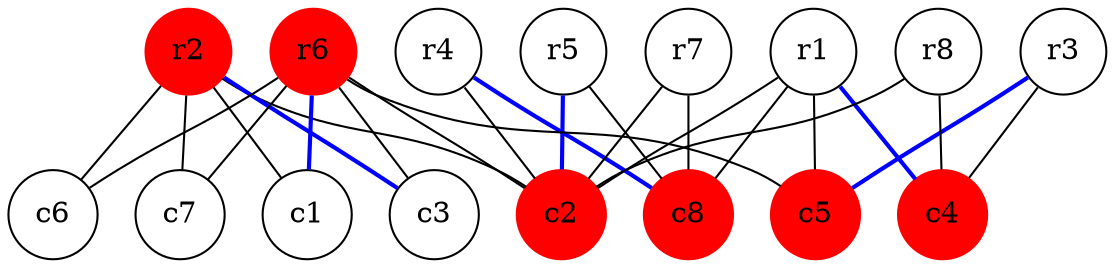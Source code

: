 graph G {
node [shape=circle];
r1
r2 [style=filled, color=red]
r3
r4
r5
r6 [style=filled, color=red]
r7
r8
c1;
c2 [style=filled, color=red];
c3;
c4 [style=filled, color=red];
c5 [style=filled, color=red];
c6
c7
c8 [style=filled, color=red];
  r1 -- c2
    r1--c5
    r1--c8
    r2--c1
    r2--c2
    r2--c6
    r2--c7
    r3--c4
    r4--c2
    r5--c8
    r6--c2
    r6--c3
    r6--c5
    r6--c6
    r6--c7
    r7--c2
    r7--c8
    r8--c2
    r8--c4

    r6--c1[color=blue, penwidth=2]
r5--c2[color=blue, penwidth=2]
r2--c3[color=blue, penwidth=2]
r1--c4[color=blue, penwidth=2]
r3--c5[color=blue, penwidth=2]
r4--c8[color=blue, penwidth=2]
}